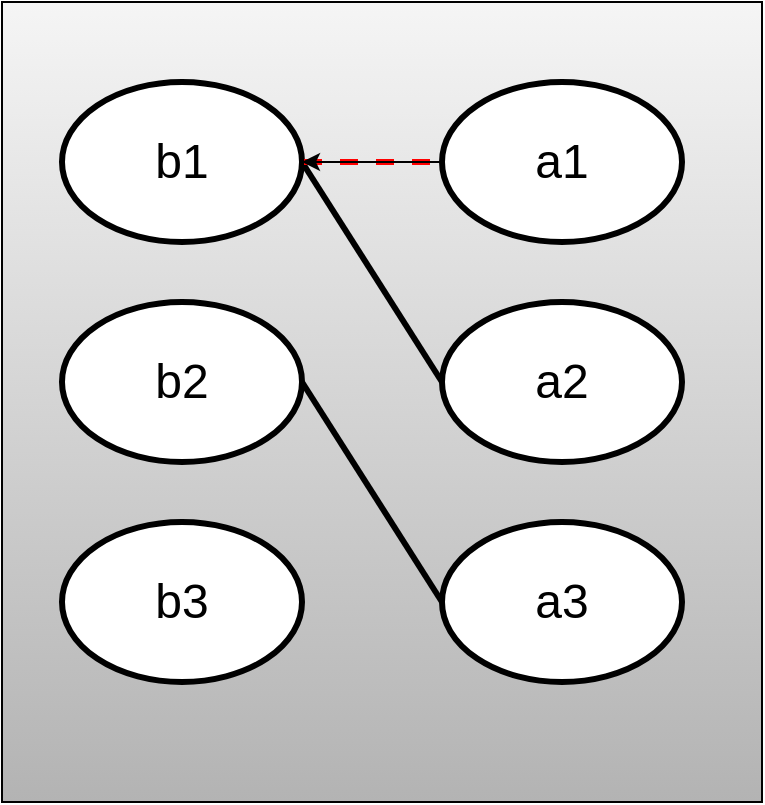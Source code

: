 <mxfile>
    <diagram id="UBVuo5mlm7CK9OX2zQcn" name="Page-1">
        <mxGraphModel dx="766" dy="618" grid="1" gridSize="10" guides="1" tooltips="1" connect="1" arrows="1" fold="1" page="1" pageScale="1" pageWidth="827" pageHeight="1169" math="0" shadow="0">
            <root>
                <mxCell id="0"/>
                <mxCell id="1" parent="0"/>
                <mxCell id="11" value="" style="rounded=0;whiteSpace=wrap;html=1;fillColor=#f5f5f5;gradientColor=#b3b3b3;strokeColor=#000000;" parent="1" vertex="1">
                    <mxGeometry x="30" y="60" width="380" height="400" as="geometry"/>
                </mxCell>
                <mxCell id="7" style="edgeStyle=none;html=1;exitX=0;exitY=0.5;exitDx=0;exitDy=0;entryX=1;entryY=0.5;entryDx=0;entryDy=0;strokeColor=#000000;fontSize=24;strokeWidth=3;endArrow=none;endFill=0;" parent="1" source="2" target="4" edge="1">
                    <mxGeometry relative="1" as="geometry"/>
                </mxCell>
                <mxCell id="2" value="a2" style="ellipse;whiteSpace=wrap;html=1;strokeColor=#000000;fontSize=24;strokeWidth=3;" parent="1" vertex="1">
                    <mxGeometry x="250" y="210" width="120" height="80" as="geometry"/>
                </mxCell>
                <mxCell id="8" style="edgeStyle=none;html=1;exitX=0;exitY=0.5;exitDx=0;exitDy=0;entryX=1;entryY=0.5;entryDx=0;entryDy=0;strokeColor=#000000;fontSize=24;strokeWidth=3;endArrow=none;endFill=0;" parent="1" source="3" target="5" edge="1">
                    <mxGeometry relative="1" as="geometry"/>
                </mxCell>
                <mxCell id="3" value="a3" style="ellipse;whiteSpace=wrap;html=1;strokeColor=#000000;fontSize=24;strokeWidth=3;" parent="1" vertex="1">
                    <mxGeometry x="250" y="320" width="120" height="80" as="geometry"/>
                </mxCell>
                <mxCell id="4" value="b1" style="ellipse;whiteSpace=wrap;html=1;strokeColor=#000000;fontSize=24;strokeWidth=3;" parent="1" vertex="1">
                    <mxGeometry x="60" y="100" width="120" height="80" as="geometry"/>
                </mxCell>
                <mxCell id="5" value="b2" style="ellipse;whiteSpace=wrap;html=1;strokeColor=#000000;fontSize=24;strokeWidth=3;" parent="1" vertex="1">
                    <mxGeometry x="60" y="210" width="120" height="80" as="geometry"/>
                </mxCell>
                <mxCell id="6" value="b3" style="ellipse;whiteSpace=wrap;html=1;strokeColor=#000000;fontSize=24;strokeWidth=3;" parent="1" vertex="1">
                    <mxGeometry x="60" y="320" width="120" height="80" as="geometry"/>
                </mxCell>
                <object label="" id="10">
                    <mxCell style="edgeStyle=none;html=1;exitX=1;exitY=0.5;exitDx=0;exitDy=0;dashed=1;strokeColor=#FF0000;fontSize=24;strokeWidth=3;endArrow=none;endFill=0;" parent="1" source="9" edge="1">
                        <mxGeometry relative="1" as="geometry">
                            <mxPoint x="180" y="140" as="targetPoint"/>
                        </mxGeometry>
                    </mxCell>
                </object>
                <mxCell id="12" value="" style="edgeStyle=none;html=1;" edge="1" parent="1" source="9" target="4">
                    <mxGeometry relative="1" as="geometry"/>
                </mxCell>
                <mxCell id="9" value="a1" style="ellipse;whiteSpace=wrap;html=1;strokeColor=#000000;fontSize=24;strokeWidth=3;" parent="1" vertex="1">
                    <mxGeometry x="250" y="100" width="120" height="80" as="geometry"/>
                </mxCell>
            </root>
        </mxGraphModel>
    </diagram>
</mxfile>